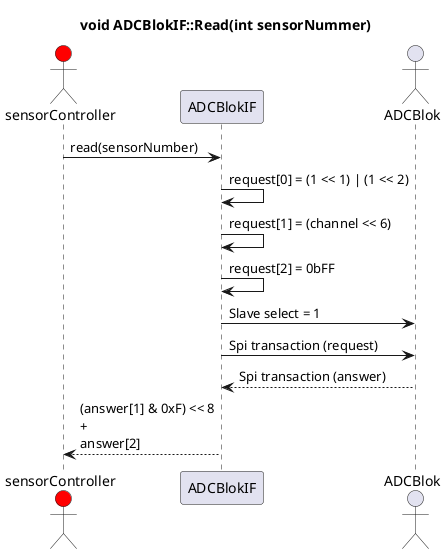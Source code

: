 @startuml ADCBlokRead
title void ADCBlokIF::Read(int sensorNummer)

skinparam MaxMessageSize 500

actor sensorController as SC #red
participant ADCBlokIF as ADCIF
actor ADCBlok as ADC

SC -> ADCIF : read(sensorNumber)
ADCIF -> ADCIF : request[0] = (1 << 1) | (1 << 2)
ADCIF -> ADCIF : request[1] = (channel << 6)
ADCIF -> ADCIF : request[2] = 0bFF
ADCIF -> ADC : Slave select = 1
ADCIF -> ADC : Spi transaction (request)
ADC --> ADCIF : Spi transaction (answer)
ADCIF --> SC : (answer[1] & 0xF) << 8 \n+ \nanswer[2] 

@enduml